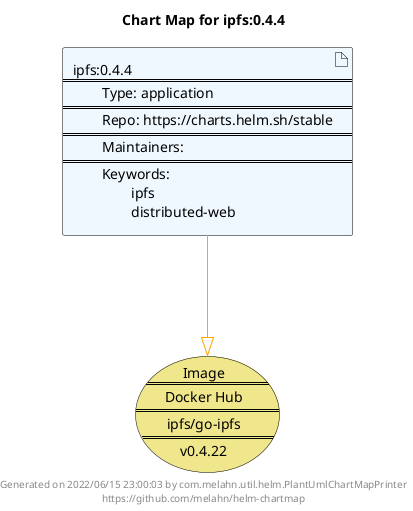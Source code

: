 @startuml
skinparam linetype ortho
skinparam backgroundColor white
skinparam usecaseBorderColor black
skinparam usecaseArrowColor LightSlateGray
skinparam artifactBorderColor black
skinparam artifactArrowColor LightSlateGray

title Chart Map for ipfs:0.4.4

'There is one referenced Helm Chart
artifact "ipfs:0.4.4\n====\n\tType: application\n====\n\tRepo: https://charts.helm.sh/stable\n====\n\tMaintainers: \n====\n\tKeywords: \n\t\tipfs\n\t\tdistributed-web" as ipfs_0_4_4 #AliceBlue

'There is one referenced Docker Image
usecase "Image\n====\nDocker Hub\n====\nipfs/go-ipfs\n====\nv0.4.22" as ipfs_go_ipfs_v0_4_22 #Khaki

'Chart Dependencies
ipfs_0_4_4--[#orange]-|>ipfs_go_ipfs_v0_4_22

center footer Generated on 2022/06/15 23:00:03 by com.melahn.util.helm.PlantUmlChartMapPrinter\nhttps://github.com/melahn/helm-chartmap
@enduml
